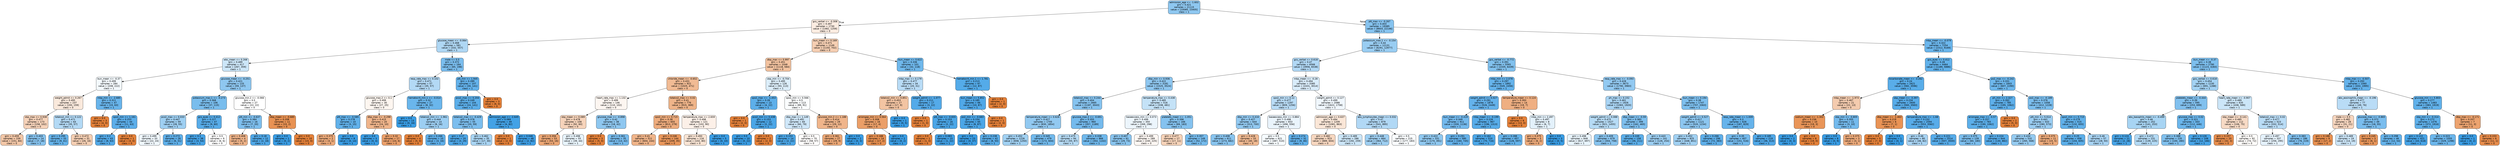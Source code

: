 digraph Tree {
node [shape=box, style="filled, rounded", color="black", fontname="helvetica"] ;
edge [fontname="helvetica"] ;
0 [label="admission_age <= -1.602\ngini = 0.421\nsamples = 21115\nvalue = [10085, 23405]\nclass = 1", fillcolor="#8ec7f0"] ;
1 [label="gcs_verbal <= -0.308\ngini = 0.497\nsamples = 1730\nvalue = [1482, 1259]\nclass = 0", fillcolor="#fbece1"] ;
0 -> 1 [labeldistance=2.5, labelangle=45, headlabel="True"] ;
2 [label="glucose_mean <= -0.064\ngini = 0.468\nsamples = 581\nvalue = [332, 557]\nclass = 1", fillcolor="#afd7f4"] ;
1 -> 2 ;
3 [label="wbc_mean <= 0.268\ngini = 0.489\nsamples = 417\nvalue = [267, 359]\nclass = 1", fillcolor="#cce6f8"] ;
2 -> 3 ;
4 [label="bun_mean <= -0.37\ngini = 0.499\nsamples = 284\nvalue = [208, 222]\nclass = 1", fillcolor="#f3f9fd"] ;
3 -> 4 ;
5 [label="weight_admit <= 0.267\ngini = 0.495\nsamples = 237\nvalue = [193, 159]\nclass = 0", fillcolor="#fae9dc"] ;
4 -> 5 ;
6 [label="sbp_max <= 0.938\ngini = 0.477\nsamples = 173\nvalue = [158, 102]\nclass = 0", fillcolor="#f6d2b9"] ;
5 -> 6 ;
7 [label="gini = 0.459\nsamples = 159\nvalue = [151, 84]\nclass = 0", fillcolor="#f3c7a7"] ;
6 -> 7 ;
8 [label="gini = 0.403\nsamples = 14\nvalue = [7, 18]\nclass = 1", fillcolor="#86c3ef"] ;
6 -> 8 ;
9 [label="totalco2_min <= 0.122\ngini = 0.471\nsamples = 64\nvalue = [35, 57]\nclass = 1", fillcolor="#b3d9f5"] ;
5 -> 9 ;
10 [label="gini = 0.295\nsamples = 33\nvalue = [9, 41]\nclass = 1", fillcolor="#64b3eb"] ;
9 -> 10 ;
11 [label="gini = 0.472\nsamples = 31\nvalue = [26, 16]\nclass = 0", fillcolor="#f5cfb3"] ;
9 -> 11 ;
12 [label="mbp_min <= -2.685\ngini = 0.311\nsamples = 47\nvalue = [15, 63]\nclass = 1", fillcolor="#68b4eb"] ;
4 -> 12 ;
13 [label="gini = 0.0\nsamples = 3\nvalue = [4, 0]\nclass = 0", fillcolor="#e58139"] ;
12 -> 13 ;
14 [label="spo2_min <= 1.161\ngini = 0.253\nsamples = 44\nvalue = [11, 63]\nclass = 1", fillcolor="#5caeea"] ;
12 -> 14 ;
15 [label="gini = 0.2\nsamples = 43\nvalue = [8, 63]\nclass = 1", fillcolor="#52a9e8"] ;
14 -> 15 ;
16 [label="gini = 0.0\nsamples = 1\nvalue = [3, 0]\nclass = 0", fillcolor="#e58139"] ;
14 -> 16 ;
17 [label="glucose_mean <= -0.251\ngini = 0.421\nsamples = 133\nvalue = [59, 137]\nclass = 1", fillcolor="#8ec7f0"] ;
3 -> 17 ;
18 [label="potassium_max.1 <= -0.273\ngini = 0.368\nsamples = 106\nvalue = [37, 115]\nclass = 1", fillcolor="#79bded"] ;
17 -> 18 ;
19 [label="pco2_max <= 0.033\ngini = 0.447\nsamples = 59\nvalue = [28, 55]\nclass = 1", fillcolor="#9ecff2"] ;
18 -> 19 ;
20 [label="gini = 0.499\nsamples = 33\nvalue = [22, 24]\nclass = 1", fillcolor="#eff7fd"] ;
19 -> 20 ;
21 [label="gini = 0.272\nsamples = 26\nvalue = [6, 31]\nclass = 1", fillcolor="#5fb0ea"] ;
19 -> 21 ;
22 [label="gcs_eyes <= 0.412\ngini = 0.227\nsamples = 47\nvalue = [9, 60]\nclass = 1", fillcolor="#57ace9"] ;
18 -> 22 ;
23 [label="gini = 0.1\nsamples = 38\nvalue = [3, 54]\nclass = 1", fillcolor="#44a2e6"] ;
22 -> 23 ;
24 [label="gini = 0.5\nsamples = 9\nvalue = [6, 6]\nclass = 0", fillcolor="#ffffff"] ;
22 -> 24 ;
25 [label="glucose_min.2 <= -0.066\ngini = 0.5\nsamples = 27\nvalue = [22, 22]\nclass = 0", fillcolor="#ffffff"] ;
17 -> 25 ;
26 [label="ptt_min <= -0.637\ngini = 0.384\nsamples = 16\nvalue = [7, 20]\nclass = 1", fillcolor="#7ebfee"] ;
25 -> 26 ;
27 [label="gini = 0.408\nsamples = 4\nvalue = [5, 2]\nclass = 0", fillcolor="#efb388"] ;
26 -> 27 ;
28 [label="gini = 0.18\nsamples = 12\nvalue = [2, 18]\nclass = 1", fillcolor="#4fa8e8"] ;
26 -> 28 ;
29 [label="dbp_mean <= -0.685\ngini = 0.208\nsamples = 11\nvalue = [15, 2]\nclass = 0", fillcolor="#e89253"] ;
25 -> 29 ;
30 [label="gini = 0.0\nsamples = 1\nvalue = [0, 2]\nclass = 1", fillcolor="#399de5"] ;
29 -> 30 ;
31 [label="gini = 0.0\nsamples = 10\nvalue = [15, 0]\nclass = 0", fillcolor="#e58139"] ;
29 -> 31 ;
32 [label="male <= 0.5\ngini = 0.372\nsamples = 164\nvalue = [65, 198]\nclass = 1", fillcolor="#7abdee"] ;
2 -> 32 ;
33 [label="resp_rate_max <= 0.102\ngini = 0.471\nsamples = 57\nvalue = [35, 57]\nclass = 1", fillcolor="#b3d9f5"] ;
32 -> 33 ;
34 [label="glucose_max.2 <= 0.1\ngini = 0.499\nsamples = 30\nvalue = [27, 25]\nclass = 0", fillcolor="#fdf6f0"] ;
33 -> 34 ;
35 [label="ptt_max <= -0.585\ngini = 0.278\nsamples = 10\nvalue = [3, 15]\nclass = 1", fillcolor="#61b1ea"] ;
34 -> 35 ;
36 [label="gini = 0.375\nsamples = 2\nvalue = [3, 1]\nclass = 0", fillcolor="#eeab7b"] ;
35 -> 36 ;
37 [label="gini = 0.0\nsamples = 8\nvalue = [0, 14]\nclass = 1", fillcolor="#399de5"] ;
35 -> 37 ;
38 [label="dbp_max <= -0.298\ngini = 0.415\nsamples = 20\nvalue = [24, 10]\nclass = 0", fillcolor="#f0b58b"] ;
34 -> 38 ;
39 [label="gini = 0.0\nsamples = 3\nvalue = [0, 4]\nclass = 1", fillcolor="#399de5"] ;
38 -> 39 ;
40 [label="gini = 0.32\nsamples = 17\nvalue = [24, 6]\nclass = 0", fillcolor="#eca06a"] ;
38 -> 40 ;
41 [label="hematocrit_min.1 <= -0.014\ngini = 0.32\nsamples = 27\nvalue = [8, 32]\nclass = 1", fillcolor="#6ab6ec"] ;
33 -> 41 ;
42 [label="gini = 0.0\nsamples = 13\nvalue = [0, 16]\nclass = 1", fillcolor="#399de5"] ;
41 -> 42 ;
43 [label="totalco2_min <= -1.961\ngini = 0.444\nsamples = 14\nvalue = [8, 16]\nclass = 1", fillcolor="#9ccef2"] ;
41 -> 43 ;
44 [label="gini = 0.0\nsamples = 4\nvalue = [5, 0]\nclass = 0", fillcolor="#e58139"] ;
43 -> 44 ;
45 [label="gini = 0.266\nsamples = 10\nvalue = [3, 16]\nclass = 1", fillcolor="#5eafea"] ;
43 -> 45 ;
46 [label="ptt_min <= 1.945\ngini = 0.289\nsamples = 107\nvalue = [30, 141]\nclass = 1", fillcolor="#63b2eb"] ;
32 -> 46 ;
47 [label="pco2_max <= 0.204\ngini = 0.249\nsamples = 104\nvalue = [24, 141]\nclass = 1", fillcolor="#5baee9"] ;
46 -> 47 ;
48 [label="totalco2_max <= -0.429\ngini = 0.378\nsamples = 55\nvalue = [20, 59]\nclass = 1", fillcolor="#7cbeee"] ;
47 -> 48 ;
49 [label="gini = 0.17\nsamples = 20\nvalue = [3, 29]\nclass = 1", fillcolor="#4da7e8"] ;
48 -> 49 ;
50 [label="gini = 0.462\nsamples = 35\nvalue = [17, 30]\nclass = 1", fillcolor="#a9d5f4"] ;
48 -> 50 ;
51 [label="admission_age <= -2.645\ngini = 0.089\nsamples = 49\nvalue = [4, 82]\nclass = 1", fillcolor="#43a2e6"] ;
47 -> 51 ;
52 [label="gini = 0.0\nsamples = 1\nvalue = [2, 0]\nclass = 0", fillcolor="#e58139"] ;
51 -> 52 ;
53 [label="gini = 0.046\nsamples = 48\nvalue = [2, 82]\nclass = 1", fillcolor="#3e9fe6"] ;
51 -> 53 ;
54 [label="gini = 0.0\nsamples = 3\nvalue = [6, 0]\nclass = 0", fillcolor="#e58139"] ;
46 -> 54 ;
55 [label="bun_mean <= 0.169\ngini = 0.471\nsamples = 1149\nvalue = [1150, 702]\nclass = 0", fillcolor="#f5ceb2"] ;
1 -> 55 ;
56 [label="dbp_max <= 0.997\ngini = 0.451\nsamples = 1048\nvalue = [1118, 584]\nclass = 0", fillcolor="#f3c3a0"] ;
55 -> 56 ;
57 [label="chloride_mean <= -0.652\ngini = 0.431\nsamples = 922\nvalue = [1025, 471]\nclass = 0", fillcolor="#f1bb94"] ;
56 -> 57 ;
58 [label="heart_rate_max <= 1.132\ngini = 0.499\nsamples = 146\nvalue = [110, 102]\nclass = 0", fillcolor="#fdf6f1"] ;
57 -> 58 ;
59 [label="sbp_mean <= 0.089\ngini = 0.478\nsamples = 108\nvalue = [92, 60]\nclass = 0", fillcolor="#f6d3ba"] ;
58 -> 59 ;
60 [label="gini = 0.356\nsamples = 53\nvalue = [53, 16]\nclass = 0", fillcolor="#eda775"] ;
59 -> 60 ;
61 [label="gini = 0.498\nsamples = 55\nvalue = [39, 44]\nclass = 1", fillcolor="#e8f4fc"] ;
59 -> 61 ;
62 [label="glucose_max <= -0.898\ngini = 0.42\nsamples = 38\nvalue = [18, 42]\nclass = 1", fillcolor="#8ec7f0"] ;
58 -> 62 ;
63 [label="gini = 0.0\nsamples = 3\nvalue = [5, 0]\nclass = 0", fillcolor="#e58139"] ;
62 -> 63 ;
64 [label="gini = 0.361\nsamples = 35\nvalue = [13, 42]\nclass = 1", fillcolor="#76bbed"] ;
62 -> 64 ;
65 [label="totalco2_max <= 0.02\ngini = 0.41\nsamples = 776\nvalue = [915, 369]\nclass = 0", fillcolor="#efb489"] ;
57 -> 65 ;
66 [label="spo2_min <= 0.715\ngini = 0.38\nsamples = 655\nvalue = [813, 279]\nclass = 0", fillcolor="#eeac7d"] ;
65 -> 66 ;
67 [label="gini = 0.41\nsamples = 511\nvalue = [604, 244]\nclass = 0", fillcolor="#f0b489"] ;
66 -> 67 ;
68 [label="gini = 0.246\nsamples = 144\nvalue = [209, 35]\nclass = 0", fillcolor="#e9965a"] ;
66 -> 68 ;
69 [label="temperature_max <= 2.659\ngini = 0.498\nsamples = 121\nvalue = [102, 90]\nclass = 0", fillcolor="#fcf0e8"] ;
65 -> 69 ;
70 [label="gini = 0.493\nsamples = 116\nvalue = [102, 80]\nclass = 0", fillcolor="#f9e4d4"] ;
69 -> 70 ;
71 [label="gini = 0.0\nsamples = 5\nvalue = [0, 10]\nclass = 1", fillcolor="#399de5"] ;
69 -> 71 ;
72 [label="sbp_min <= -0.704\ngini = 0.495\nsamples = 126\nvalue = [93, 113]\nclass = 1", fillcolor="#dceefa"] ;
56 -> 72 ;
73 [label="spo2_max <= -1.453\ngini = 0.26\nsamples = 13\nvalue = [4, 22]\nclass = 1", fillcolor="#5dafea"] ;
72 -> 73 ;
74 [label="gini = 0.0\nsamples = 1\nvalue = [2, 0]\nclass = 0", fillcolor="#e58139"] ;
73 -> 74 ;
75 [label="pco2_min <= 0.438\ngini = 0.153\nsamples = 12\nvalue = [2, 22]\nclass = 1", fillcolor="#4ba6e7"] ;
73 -> 75 ;
76 [label="gini = 0.0\nsamples = 10\nvalue = [0, 22]\nclass = 1", fillcolor="#399de5"] ;
75 -> 76 ;
77 [label="gini = 0.0\nsamples = 2\nvalue = [2, 0]\nclass = 0", fillcolor="#e58139"] ;
75 -> 77 ;
78 [label="spo2_min <= 0.566\ngini = 0.5\nsamples = 113\nvalue = [89, 91]\nclass = 1", fillcolor="#fbfdfe"] ;
72 -> 78 ;
79 [label="dbp_max <= 1.149\ngini = 0.491\nsamples = 84\nvalue = [60, 79]\nclass = 1", fillcolor="#cfe7f9"] ;
78 -> 79 ;
80 [label="gini = 0.153\nsamples = 14\nvalue = [2, 22]\nclass = 1", fillcolor="#4ba6e7"] ;
79 -> 80 ;
81 [label="gini = 0.5\nsamples = 70\nvalue = [58, 57]\nclass = 0", fillcolor="#fffdfc"] ;
79 -> 81 ;
82 [label="glucose_min.2 <= 1.188\ngini = 0.414\nsamples = 29\nvalue = [29, 12]\nclass = 0", fillcolor="#f0b58b"] ;
78 -> 82 ;
83 [label="gini = 0.361\nsamples = 27\nvalue = [29, 9]\nclass = 0", fillcolor="#eda876"] ;
82 -> 83 ;
84 [label="gini = 0.0\nsamples = 2\nvalue = [0, 3]\nclass = 1", fillcolor="#399de5"] ;
82 -> 84 ;
85 [label="bun_mean <= 0.622\ngini = 0.336\nsamples = 101\nvalue = [32, 118]\nclass = 1", fillcolor="#6fb8ec"] ;
55 -> 85 ;
86 [label="mbp_max <= 0.179\ngini = 0.477\nsamples = 34\nvalue = [20, 31]\nclass = 1", fillcolor="#b9dcf6"] ;
85 -> 86 ;
87 [label="totalco2_min <= 0.851\ngini = 0.453\nsamples = 17\nvalue = [17, 9]\nclass = 0", fillcolor="#f3c4a2"] ;
86 -> 87 ;
88 [label="aniongap_min <= 0.564\ngini = 0.308\nsamples = 16\nvalue = [17, 4]\nclass = 0", fillcolor="#eb9f68"] ;
87 -> 88 ;
89 [label="gini = 0.188\nsamples = 14\nvalue = [17, 2]\nclass = 0", fillcolor="#e89050"] ;
88 -> 89 ;
90 [label="gini = 0.0\nsamples = 2\nvalue = [0, 2]\nclass = 1", fillcolor="#399de5"] ;
88 -> 90 ;
91 [label="gini = 0.0\nsamples = 1\nvalue = [0, 5]\nclass = 1", fillcolor="#399de5"] ;
87 -> 91 ;
92 [label="weight_admit <= -1.077\ngini = 0.211\nsamples = 17\nvalue = [3, 22]\nclass = 1", fillcolor="#54aae9"] ;
86 -> 92 ;
93 [label="gini = 0.0\nsamples = 1\nvalue = [1, 0]\nclass = 0", fillcolor="#e58139"] ;
92 -> 93 ;
94 [label="ptt_max <= -0.655\ngini = 0.153\nsamples = 16\nvalue = [2, 22]\nclass = 1", fillcolor="#4ba6e7"] ;
92 -> 94 ;
95 [label="gini = 0.0\nsamples = 1\nvalue = [1, 0]\nclass = 0", fillcolor="#e58139"] ;
94 -> 95 ;
96 [label="gini = 0.083\nsamples = 15\nvalue = [1, 22]\nclass = 1", fillcolor="#42a1e6"] ;
94 -> 96 ;
97 [label="hematocrit_min.1 <= 1.781\ngini = 0.213\nsamples = 67\nvalue = [12, 87]\nclass = 1", fillcolor="#54abe9"] ;
85 -> 97 ;
98 [label="bun_mean <= 5.852\ngini = 0.185\nsamples = 66\nvalue = [10, 87]\nclass = 1", fillcolor="#50a8e8"] ;
97 -> 98 ;
99 [label="po2_min <= -0.683\ngini = 0.154\nsamples = 65\nvalue = [8, 87]\nclass = 1", fillcolor="#4ba6e7"] ;
98 -> 99 ;
100 [label="gini = 0.0\nsamples = 23\nvalue = [0, 37]\nclass = 1", fillcolor="#399de5"] ;
99 -> 100 ;
101 [label="gini = 0.238\nsamples = 42\nvalue = [8, 50]\nclass = 1", fillcolor="#59ade9"] ;
99 -> 101 ;
102 [label="gini = 0.0\nsamples = 1\nvalue = [2, 0]\nclass = 0", fillcolor="#e58139"] ;
98 -> 102 ;
103 [label="gini = 0.0\nsamples = 1\nvalue = [2, 0]\nclass = 0", fillcolor="#e58139"] ;
97 -> 103 ;
104 [label="ptt_max <= -0.267\ngini = 0.403\nsamples = 19385\nvalue = [8603, 22146]\nclass = 1", fillcolor="#86c3ef"] ;
0 -> 104 [labeldistance=2.5, labelangle=-45, headlabel="False"] ;
105 [label="potassium_max.1 <= -0.154\ngini = 0.44\nsamples = 12131\nvalue = [6291, 12977]\nclass = 1", fillcolor="#99cdf2"] ;
104 -> 105 ;
106 [label="gcs_verbal <= 0.618\ngini = 0.47\nsamples = 6566\nvalue = [3956, 6538]\nclass = 1", fillcolor="#b1d8f5"] ;
105 -> 106 ;
107 [label="dbp_min <= 0.936\ngini = 0.422\nsamples = 3181\nvalue = [1525, 3524]\nclass = 1", fillcolor="#8fc7f0"] ;
106 -> 107 ;
108 [label="totalco2_max <= 0.244\ngini = 0.404\nsamples = 2665\nvalue = [1187, 3043]\nclass = 1", fillcolor="#86c3ef"] ;
107 -> 108 ;
109 [label="temperature_mean <= 0.626\ngini = 0.427\nsamples = 1705\nvalue = [830, 1854]\nclass = 1", fillcolor="#92c9f1"] ;
108 -> 109 ;
110 [label="gini = 0.452\nsamples = 1226\nvalue = [658, 1250]\nclass = 1", fillcolor="#a1d1f3"] ;
109 -> 110 ;
111 [label="gini = 0.345\nsamples = 479\nvalue = [172, 604]\nclass = 1", fillcolor="#71b9ec"] ;
109 -> 111 ;
112 [label="glucose_max.2 <= -0.691\ngini = 0.355\nsamples = 960\nvalue = [357, 1189]\nclass = 1", fillcolor="#74baed"] ;
108 -> 112 ;
113 [label="gini = 0.475\nsamples = 94\nvalue = [55, 87]\nclass = 1", fillcolor="#b6dbf5"] ;
112 -> 113 ;
114 [label="gini = 0.338\nsamples = 866\nvalue = [302, 1102]\nclass = 1", fillcolor="#6fb8ec"] ;
112 -> 114 ;
115 [label="temperature_max <= 0.438\ngini = 0.485\nsamples = 516\nvalue = [338, 481]\nclass = 1", fillcolor="#c4e2f7"] ;
107 -> 115 ;
116 [label="baseexcess_min <= 0.073\ngini = 0.499\nsamples = 350\nvalue = [269, 298]\nclass = 1", fillcolor="#ecf5fc"] ;
115 -> 116 ;
117 [label="gini = 0.407\nsamples = 61\nvalue = [29, 73]\nclass = 1", fillcolor="#88c4ef"] ;
116 -> 117 ;
118 [label="gini = 0.499\nsamples = 289\nvalue = [240, 225]\nclass = 0", fillcolor="#fdf7f3"] ;
116 -> 118 ;
119 [label="platelets_mean <= -1.051\ngini = 0.398\nsamples = 166\nvalue = [69, 183]\nclass = 1", fillcolor="#84c2ef"] ;
115 -> 119 ;
120 [label="gini = 0.477\nsamples = 17\nvalue = [17, 11]\nclass = 0", fillcolor="#f6d3b9"] ;
119 -> 120 ;
121 [label="gini = 0.357\nsamples = 149\nvalue = [52, 172]\nclass = 1", fillcolor="#75bbed"] ;
119 -> 121 ;
122 [label="mbp_mean <= -0.28\ngini = 0.494\nsamples = 3385\nvalue = [2431, 3014]\nclass = 1", fillcolor="#d9ecfa"] ;
106 -> 122 ;
123 [label="spo2_min <= 0.12\ngini = 0.477\nsamples = 1297\nvalue = [809, 1256]\nclass = 1", fillcolor="#b9dcf6"] ;
122 -> 123 ;
124 [label="dbp_min <= 0.416\ngini = 0.427\nsamples = 644\nvalue = [313, 700]\nclass = 1", fillcolor="#92c9f1"] ;
123 -> 124 ;
125 [label="gini = 0.408\nsamples = 611\nvalue = [273, 682]\nclass = 1", fillcolor="#88c4ef"] ;
124 -> 125 ;
126 [label="gini = 0.428\nsamples = 33\nvalue = [40, 18]\nclass = 0", fillcolor="#f1ba92"] ;
124 -> 126 ;
127 [label="baseexcess_min <= 0.884\ngini = 0.498\nsamples = 653\nvalue = [496, 556]\nclass = 1", fillcolor="#eaf4fc"] ;
123 -> 127 ;
128 [label="gini = 0.5\nsamples = 621\nvalue = [487, 510]\nclass = 1", fillcolor="#f6fbfe"] ;
127 -> 128 ;
129 [label="gini = 0.274\nsamples = 32\nvalue = [9, 46]\nclass = 1", fillcolor="#60b0ea"] ;
127 -> 129 ;
130 [label="weight_admit <= 0.127\ngini = 0.499\nsamples = 2088\nvalue = [1622, 1758]\nclass = 1", fillcolor="#f0f7fd"] ;
122 -> 130 ;
131 [label="admission_age <= 0.637\ngini = 0.494\nsamples = 1209\nvalue = [1081, 863]\nclass = 0", fillcolor="#fae6d7"] ;
130 -> 131 ;
132 [label="gini = 0.482\nsamples = 923\nvalue = [889, 604]\nclass = 0", fillcolor="#f7d7c0"] ;
131 -> 132 ;
133 [label="gini = 0.489\nsamples = 286\nvalue = [192, 259]\nclass = 1", fillcolor="#cce6f8"] ;
131 -> 133 ;
134 [label="abs_lymphocytes_mean <= 0.032\ngini = 0.47\nsamples = 879\nvalue = [541, 895]\nclass = 1", fillcolor="#b1d8f5"] ;
130 -> 134 ;
135 [label="gini = 0.448\nsamples = 664\nvalue = [364, 712]\nclass = 1", fillcolor="#9ecff2"] ;
134 -> 135 ;
136 [label="gini = 0.5\nsamples = 215\nvalue = [177, 183]\nclass = 1", fillcolor="#f9fcfe"] ;
134 -> 136 ;
137 [label="gcs_verbal <= -0.772\ngini = 0.391\nsamples = 5565\nvalue = [2335, 6439]\nclass = 1", fillcolor="#81c1ee"] ;
105 -> 137 ;
138 [label="mbp_min <= 2.078\ngini = 0.297\nsamples = 1892\nvalue = [545, 2456]\nclass = 1", fillcolor="#65b3eb"] ;
137 -> 138 ;
139 [label="weight_admit <= 0.027\ngini = 0.291\nsamples = 1878\nvalue = [526, 2449]\nclass = 1", fillcolor="#64b2eb"] ;
138 -> 139 ;
140 [label="bun_mean <= -0.419\ngini = 0.349\nsamples = 911\nvalue = [330, 1136]\nclass = 1", fillcolor="#73b9ed"] ;
139 -> 140 ;
141 [label="gini = 0.422\nsamples = 331\nvalue = [170, 391]\nclass = 1", fillcolor="#8fc8f0"] ;
140 -> 141 ;
142 [label="gini = 0.291\nsamples = 580\nvalue = [160, 745]\nclass = 1", fillcolor="#64b2eb"] ;
140 -> 142 ;
143 [label="mbp_mean <= -0.199\ngini = 0.226\nsamples = 967\nvalue = [196, 1313]\nclass = 1", fillcolor="#57ace9"] ;
139 -> 143 ;
144 [label="gini = 0.162\nsamples = 510\nvalue = [70, 716]\nclass = 1", fillcolor="#4ca7e8"] ;
143 -> 144 ;
145 [label="gini = 0.288\nsamples = 457\nvalue = [126, 597]\nclass = 1", fillcolor="#63b2ea"] ;
143 -> 145 ;
146 [label="temperature_mean <= 0.124\ngini = 0.393\nsamples = 14\nvalue = [19, 7]\nclass = 0", fillcolor="#efaf82"] ;
138 -> 146 ;
147 [label="gini = 0.0\nsamples = 6\nvalue = [13, 0]\nclass = 0", fillcolor="#e58139"] ;
146 -> 147 ;
148 [label="mbp_min <= 2.497\ngini = 0.497\nsamples = 8\nvalue = [6, 7]\nclass = 1", fillcolor="#e3f1fb"] ;
146 -> 148 ;
149 [label="gini = 0.375\nsamples = 5\nvalue = [6, 2]\nclass = 0", fillcolor="#eeab7b"] ;
148 -> 149 ;
150 [label="gini = 0.0\nsamples = 3\nvalue = [0, 5]\nclass = 1", fillcolor="#399de5"] ;
148 -> 150 ;
151 [label="resp_rate_max <= -0.093\ngini = 0.428\nsamples = 3673\nvalue = [1790, 3983]\nclass = 1", fillcolor="#92c9f1"] ;
137 -> 151 ;
152 [label="ph_max <= 0.152\ngini = 0.461\nsamples = 1926\nvalue = [1083, 1920]\nclass = 1", fillcolor="#a9d4f4"] ;
151 -> 152 ;
153 [label="weight_admit <= 0.088\ngini = 0.475\nsamples = 1527\nvalue = [921, 1455]\nclass = 1", fillcolor="#b6dbf5"] ;
152 -> 153 ;
154 [label="gini = 0.498\nsamples = 848\nvalue = [617, 697]\nclass = 1", fillcolor="#e8f4fc"] ;
153 -> 154 ;
155 [label="gini = 0.409\nsamples = 679\nvalue = [304, 758]\nclass = 1", fillcolor="#88c4ef"] ;
153 -> 155 ;
156 [label="dbp_mean <= -0.59\ngini = 0.383\nsamples = 399\nvalue = [162, 465]\nclass = 1", fillcolor="#7ebfee"] ;
152 -> 156 ;
157 [label="gini = 0.249\nsamples = 158\nvalue = [36, 211]\nclass = 1", fillcolor="#5baee9"] ;
156 -> 157 ;
158 [label="gini = 0.443\nsamples = 241\nvalue = [126, 254]\nclass = 1", fillcolor="#9bcef2"] ;
156 -> 158 ;
159 [label="bun_mean <= 0.194\ngini = 0.38\nsamples = 1747\nvalue = [707, 2063]\nclass = 1", fillcolor="#7dbfee"] ;
151 -> 159 ;
160 [label="weight_admit <= 0.527\ngini = 0.417\nsamples = 1121\nvalue = [520, 1234]\nclass = 1", fillcolor="#8cc6f0"] ;
159 -> 160 ;
161 [label="gini = 0.452\nsamples = 825\nvalue = [448, 851]\nclass = 1", fillcolor="#a1d1f3"] ;
160 -> 161 ;
162 [label="gini = 0.266\nsamples = 296\nvalue = [72, 383]\nclass = 1", fillcolor="#5eafea"] ;
160 -> 162 ;
163 [label="resp_rate_mean <= 1.009\ngini = 0.3\nsamples = 626\nvalue = [187, 829]\nclass = 1", fillcolor="#66b3eb"] ;
159 -> 163 ;
164 [label="gini = 0.35\nsamples = 407\nvalue = [151, 516]\nclass = 1", fillcolor="#73baed"] ;
163 -> 164 ;
165 [label="gini = 0.185\nsamples = 219\nvalue = [36, 313]\nclass = 1", fillcolor="#50a8e8"] ;
163 -> 165 ;
166 [label="mbp_mean <= -0.079\ngini = 0.322\nsamples = 7254\nvalue = [2312, 9169]\nclass = 1", fillcolor="#6bb6ec"] ;
104 -> 166 ;
167 [label="gcs_eyes <= 0.412\ngini = 0.28\nsamples = 4464\nvalue = [1189, 5886]\nclass = 1", fillcolor="#61b1ea"] ;
166 -> 167 ;
168 [label="bicarbonate_mean <= -3.262\ngini = 0.24\nsamples = 2621\nvalue = [582, 3596]\nclass = 1", fillcolor="#59ade9"] ;
167 -> 168 ;
169 [label="mbp_mean <= -1.973\ngini = 0.467\nsamples = 21\nvalue = [22, 13]\nclass = 0", fillcolor="#f4cbae"] ;
168 -> 169 ;
170 [label="sodium_mean <= -1.302\ngini = 0.236\nsamples = 10\nvalue = [19, 3]\nclass = 0", fillcolor="#e99558"] ;
169 -> 170 ;
171 [label="gini = 0.0\nsamples = 2\nvalue = [0, 3]\nclass = 1", fillcolor="#399de5"] ;
170 -> 171 ;
172 [label="gini = 0.0\nsamples = 8\nvalue = [19, 0]\nclass = 0", fillcolor="#e58139"] ;
170 -> 172 ;
173 [label="sbp_min <= -0.805\ngini = 0.355\nsamples = 11\nvalue = [3, 10]\nclass = 1", fillcolor="#74baed"] ;
169 -> 173 ;
174 [label="gini = 0.0\nsamples = 8\nvalue = [0, 9]\nclass = 1", fillcolor="#399de5"] ;
173 -> 174 ;
175 [label="gini = 0.375\nsamples = 3\nvalue = [3, 1]\nclass = 0", fillcolor="#eeab7b"] ;
173 -> 175 ;
176 [label="sbp_mean <= -3.397\ngini = 0.234\nsamples = 2600\nvalue = [560, 3583]\nclass = 1", fillcolor="#58ace9"] ;
168 -> 176 ;
177 [label="dbp_mean <= -1.463\ngini = 0.219\nsamples = 6\nvalue = [7, 1]\nclass = 0", fillcolor="#e99355"] ;
176 -> 177 ;
178 [label="gini = 0.0\nsamples = 5\nvalue = [7, 0]\nclass = 0", fillcolor="#e58139"] ;
177 -> 178 ;
179 [label="gini = 0.0\nsamples = 1\nvalue = [0, 1]\nclass = 1", fillcolor="#399de5"] ;
177 -> 179 ;
180 [label="temperature_max <= -1.68\ngini = 0.232\nsamples = 2594\nvalue = [553, 3582]\nclass = 1", fillcolor="#58ace9"] ;
176 -> 180 ;
181 [label="gini = 0.46\nsamples = 80\nvalue = [46, 82]\nclass = 1", fillcolor="#a8d4f4"] ;
180 -> 181 ;
182 [label="gini = 0.221\nsamples = 2514\nvalue = [507, 3500]\nclass = 1", fillcolor="#56abe9"] ;
180 -> 182 ;
183 [label="po2_max <= -0.242\ngini = 0.331\nsamples = 1843\nvalue = [607, 2290]\nclass = 1", fillcolor="#6db7ec"] ;
167 -> 183 ;
184 [label="ph_min <= 2.327\ngini = 0.262\nsamples = 785\nvalue = [195, 1062]\nclass = 1", fillcolor="#5dafea"] ;
183 -> 184 ;
185 [label="aniongap_max <= -0.57\ngini = 0.257\nsamples = 783\nvalue = [190, 1062]\nclass = 1", fillcolor="#5cafea"] ;
184 -> 185 ;
186 [label="gini = 0.375\nsamples = 139\nvalue = [60, 180]\nclass = 1", fillcolor="#7bbeee"] ;
185 -> 186 ;
187 [label="gini = 0.224\nsamples = 644\nvalue = [130, 882]\nclass = 1", fillcolor="#56abe9"] ;
185 -> 187 ;
188 [label="gini = 0.0\nsamples = 2\nvalue = [5, 0]\nclass = 0", fillcolor="#e58139"] ;
184 -> 188 ;
189 [label="po2_max <= -0.189\ngini = 0.376\nsamples = 1058\nvalue = [412, 1228]\nclass = 1", fillcolor="#7bbeee"] ;
183 -> 189 ;
190 [label="ptt_min <= 5.014\ngini = 0.441\nsamples = 543\nvalue = [280, 573]\nclass = 1", fillcolor="#9acdf2"] ;
189 -> 190 ;
191 [label="gini = 0.434\nsamples = 532\nvalue = [265, 568]\nclass = 1", fillcolor="#95cbf1"] ;
190 -> 191 ;
192 [label="gini = 0.375\nsamples = 11\nvalue = [15, 5]\nclass = 0", fillcolor="#eeab7b"] ;
190 -> 192 ;
193 [label="spo2_min <= 0.715\ngini = 0.279\nsamples = 515\nvalue = [132, 655]\nclass = 1", fillcolor="#61b1ea"] ;
189 -> 193 ;
194 [label="gini = 0.25\nsamples = 458\nvalue = [104, 605]\nclass = 1", fillcolor="#5baee9"] ;
193 -> 194 ;
195 [label="gini = 0.46\nsamples = 57\nvalue = [28, 50]\nclass = 1", fillcolor="#a8d4f4"] ;
193 -> 195 ;
196 [label="bun_mean <= -0.37\ngini = 0.38\nsamples = 2790\nvalue = [1123, 3283]\nclass = 1", fillcolor="#7dbfee"] ;
166 -> 196 ;
197 [label="gcs_verbal <= 0.618\ngini = 0.454\nsamples = 1230\nvalue = [691, 1288]\nclass = 1", fillcolor="#a3d2f3"] ;
196 -> 197 ;
198 [label="platelets_mean <= -0.444\ngini = 0.39\nsamples = 595\nvalue = [253, 699]\nclass = 1", fillcolor="#81c0ee"] ;
197 -> 198 ;
199 [label="abs_basophils_mean <= -0.499\ngini = 0.46\nsamples = 252\nvalue = [141, 253]\nclass = 1", fillcolor="#a7d4f3"] ;
198 -> 199 ;
200 [label="gini = 0.124\nsamples = 21\nvalue = [2, 28]\nclass = 1", fillcolor="#47a4e7"] ;
199 -> 200 ;
201 [label="gini = 0.472\nsamples = 231\nvalue = [139, 225]\nclass = 1", fillcolor="#b3daf5"] ;
199 -> 201 ;
202 [label="glucose_max <= 0.02\ngini = 0.321\nsamples = 343\nvalue = [112, 446]\nclass = 1", fillcolor="#6bb6ec"] ;
198 -> 202 ;
203 [label="gini = 0.388\nsamples = 235\nvalue = [100, 280]\nclass = 1", fillcolor="#80c0ee"] ;
202 -> 203 ;
204 [label="gini = 0.126\nsamples = 108\nvalue = [12, 166]\nclass = 1", fillcolor="#47a4e7"] ;
202 -> 204 ;
205 [label="heart_rate_mean <= -0.907\ngini = 0.489\nsamples = 635\nvalue = [438, 589]\nclass = 1", fillcolor="#cce6f8"] ;
197 -> 205 ;
206 [label="sbp_mean <= -0.141\ngini = 0.485\nsamples = 112\nvalue = [106, 75]\nclass = 0", fillcolor="#f7dac5"] ;
205 -> 206 ;
207 [label="gini = 0.157\nsamples = 20\nvalue = [32, 3]\nclass = 0", fillcolor="#e78d4c"] ;
206 -> 207 ;
208 [label="gini = 0.5\nsamples = 92\nvalue = [74, 72]\nclass = 0", fillcolor="#fefcfa"] ;
206 -> 208 ;
209 [label="totalco2_max <= 0.02\ngini = 0.477\nsamples = 523\nvalue = [332, 514]\nclass = 1", fillcolor="#b9dcf6"] ;
205 -> 209 ;
210 [label="gini = 0.497\nsamples = 337\nvalue = [256, 295]\nclass = 1", fillcolor="#e5f2fc"] ;
209 -> 210 ;
211 [label="gini = 0.383\nsamples = 186\nvalue = [76, 219]\nclass = 1", fillcolor="#7ebfee"] ;
209 -> 211 ;
212 [label="mbp_max <= -0.507\ngini = 0.293\nsamples = 1560\nvalue = [432, 1995]\nclass = 1", fillcolor="#64b2eb"] ;
196 -> 212 ;
213 [label="abs_eosinophils_mean <= -0.196\ngini = 0.477\nsamples = 77\nvalue = [49, 76]\nclass = 1", fillcolor="#b9dcf6"] ;
212 -> 213 ;
214 [label="male <= 0.5\ngini = 0.482\nsamples = 28\nvalue = [31, 21]\nclass = 0", fillcolor="#f7d6bf"] ;
213 -> 214 ;
215 [label="gini = 0.188\nsamples = 9\nvalue = [17, 2]\nclass = 0", fillcolor="#e89050"] ;
214 -> 215 ;
216 [label="gini = 0.489\nsamples = 19\nvalue = [14, 19]\nclass = 1", fillcolor="#cbe5f8"] ;
214 -> 216 ;
217 [label="glucose_max <= -0.865\ngini = 0.372\nsamples = 49\nvalue = [18, 55]\nclass = 1", fillcolor="#7abdee"] ;
213 -> 217 ;
218 [label="gini = 0.245\nsamples = 3\nvalue = [6, 1]\nclass = 0", fillcolor="#e9965a"] ;
217 -> 218 ;
219 [label="gini = 0.298\nsamples = 46\nvalue = [12, 54]\nclass = 1", fillcolor="#65b3eb"] ;
217 -> 219 ;
220 [label="glucose_min <= 5.803\ngini = 0.277\nsamples = 1483\nvalue = [383, 1919]\nclass = 1", fillcolor="#61b1ea"] ;
212 -> 220 ;
221 [label="sbp_min <= -0.314\ngini = 0.272\nsamples = 1476\nvalue = [372, 1916]\nclass = 1", fillcolor="#5fb0ea"] ;
220 -> 221 ;
222 [label="gini = 0.122\nsamples = 421\nvalue = [43, 618]\nclass = 1", fillcolor="#47a4e7"] ;
221 -> 222 ;
223 [label="gini = 0.323\nsamples = 1055\nvalue = [329, 1298]\nclass = 1", fillcolor="#6bb6ec"] ;
221 -> 223 ;
224 [label="dbp_max <= -0.171\ngini = 0.337\nsamples = 7\nvalue = [11, 3]\nclass = 0", fillcolor="#eca36f"] ;
220 -> 224 ;
225 [label="gini = 0.0\nsamples = 1\nvalue = [0, 2]\nclass = 1", fillcolor="#399de5"] ;
224 -> 225 ;
226 [label="gini = 0.153\nsamples = 6\nvalue = [11, 1]\nclass = 0", fillcolor="#e78c4b"] ;
224 -> 226 ;
}
